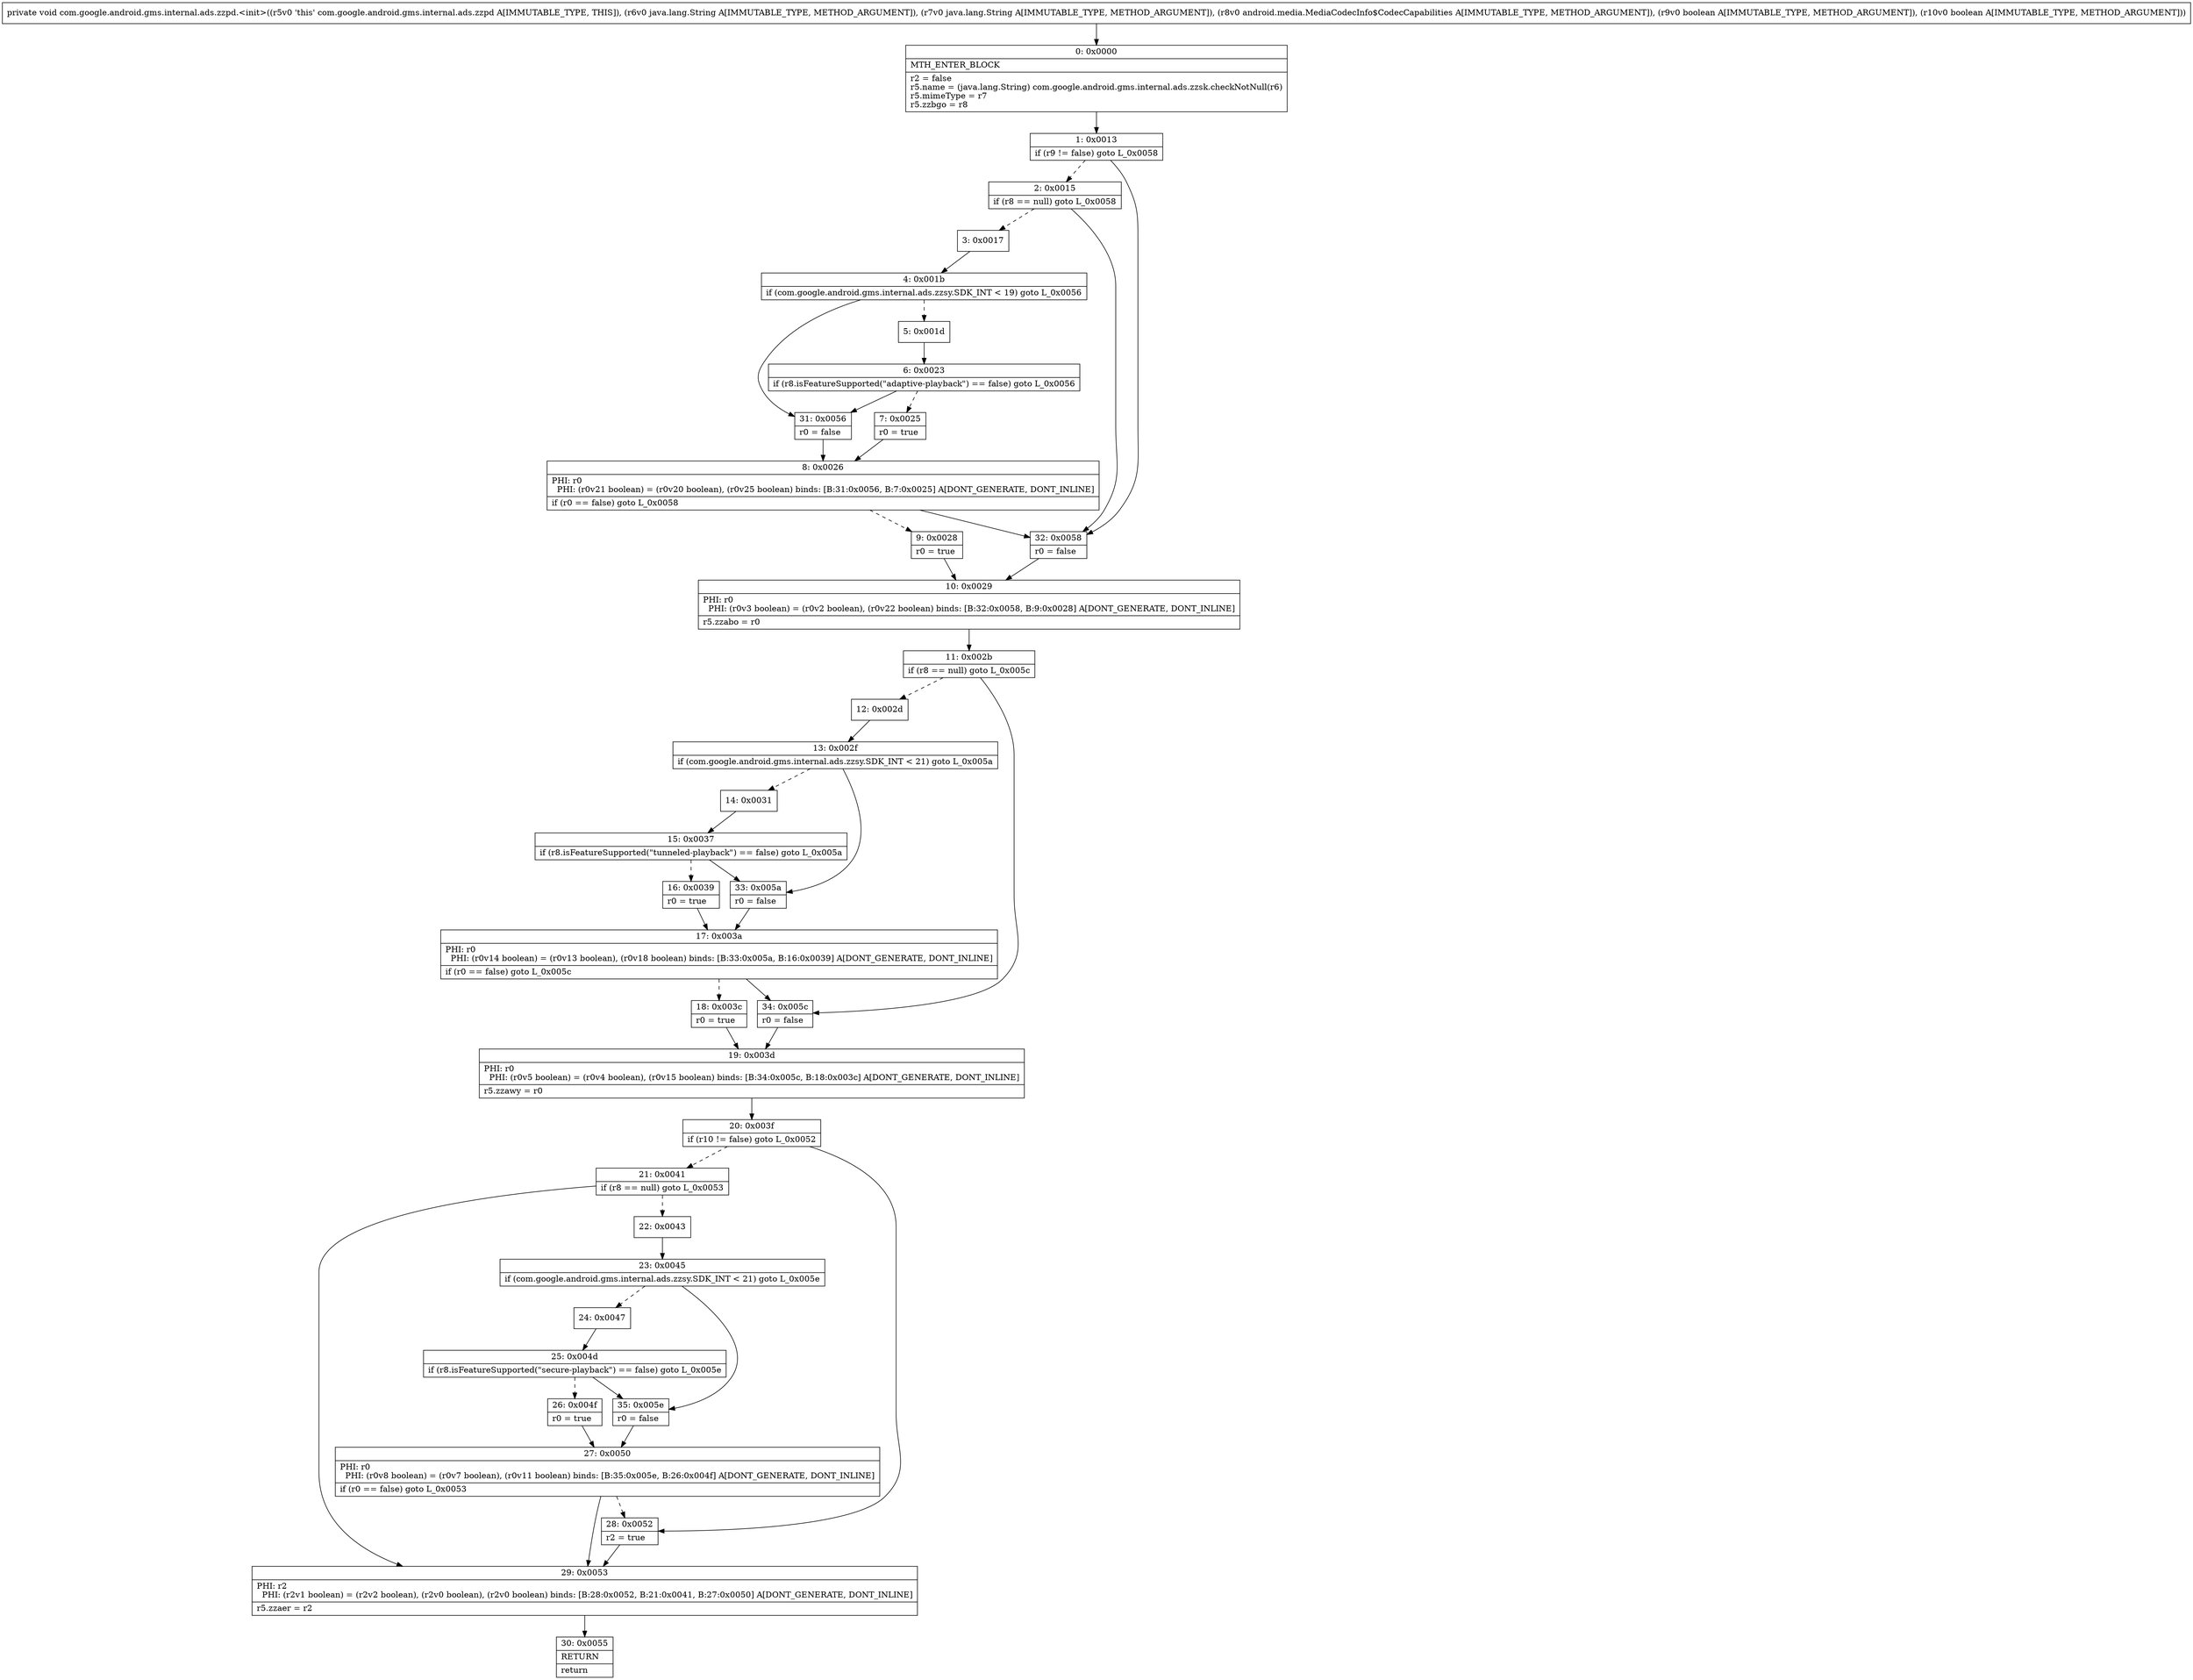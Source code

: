 digraph "CFG forcom.google.android.gms.internal.ads.zzpd.\<init\>(Ljava\/lang\/String;Ljava\/lang\/String;Landroid\/media\/MediaCodecInfo$CodecCapabilities;ZZ)V" {
Node_0 [shape=record,label="{0\:\ 0x0000|MTH_ENTER_BLOCK\l|r2 = false\lr5.name = (java.lang.String) com.google.android.gms.internal.ads.zzsk.checkNotNull(r6)\lr5.mimeType = r7\lr5.zzbgo = r8\l}"];
Node_1 [shape=record,label="{1\:\ 0x0013|if (r9 != false) goto L_0x0058\l}"];
Node_2 [shape=record,label="{2\:\ 0x0015|if (r8 == null) goto L_0x0058\l}"];
Node_3 [shape=record,label="{3\:\ 0x0017}"];
Node_4 [shape=record,label="{4\:\ 0x001b|if (com.google.android.gms.internal.ads.zzsy.SDK_INT \< 19) goto L_0x0056\l}"];
Node_5 [shape=record,label="{5\:\ 0x001d}"];
Node_6 [shape=record,label="{6\:\ 0x0023|if (r8.isFeatureSupported(\"adaptive\-playback\") == false) goto L_0x0056\l}"];
Node_7 [shape=record,label="{7\:\ 0x0025|r0 = true\l}"];
Node_8 [shape=record,label="{8\:\ 0x0026|PHI: r0 \l  PHI: (r0v21 boolean) = (r0v20 boolean), (r0v25 boolean) binds: [B:31:0x0056, B:7:0x0025] A[DONT_GENERATE, DONT_INLINE]\l|if (r0 == false) goto L_0x0058\l}"];
Node_9 [shape=record,label="{9\:\ 0x0028|r0 = true\l}"];
Node_10 [shape=record,label="{10\:\ 0x0029|PHI: r0 \l  PHI: (r0v3 boolean) = (r0v2 boolean), (r0v22 boolean) binds: [B:32:0x0058, B:9:0x0028] A[DONT_GENERATE, DONT_INLINE]\l|r5.zzabo = r0\l}"];
Node_11 [shape=record,label="{11\:\ 0x002b|if (r8 == null) goto L_0x005c\l}"];
Node_12 [shape=record,label="{12\:\ 0x002d}"];
Node_13 [shape=record,label="{13\:\ 0x002f|if (com.google.android.gms.internal.ads.zzsy.SDK_INT \< 21) goto L_0x005a\l}"];
Node_14 [shape=record,label="{14\:\ 0x0031}"];
Node_15 [shape=record,label="{15\:\ 0x0037|if (r8.isFeatureSupported(\"tunneled\-playback\") == false) goto L_0x005a\l}"];
Node_16 [shape=record,label="{16\:\ 0x0039|r0 = true\l}"];
Node_17 [shape=record,label="{17\:\ 0x003a|PHI: r0 \l  PHI: (r0v14 boolean) = (r0v13 boolean), (r0v18 boolean) binds: [B:33:0x005a, B:16:0x0039] A[DONT_GENERATE, DONT_INLINE]\l|if (r0 == false) goto L_0x005c\l}"];
Node_18 [shape=record,label="{18\:\ 0x003c|r0 = true\l}"];
Node_19 [shape=record,label="{19\:\ 0x003d|PHI: r0 \l  PHI: (r0v5 boolean) = (r0v4 boolean), (r0v15 boolean) binds: [B:34:0x005c, B:18:0x003c] A[DONT_GENERATE, DONT_INLINE]\l|r5.zzawy = r0\l}"];
Node_20 [shape=record,label="{20\:\ 0x003f|if (r10 != false) goto L_0x0052\l}"];
Node_21 [shape=record,label="{21\:\ 0x0041|if (r8 == null) goto L_0x0053\l}"];
Node_22 [shape=record,label="{22\:\ 0x0043}"];
Node_23 [shape=record,label="{23\:\ 0x0045|if (com.google.android.gms.internal.ads.zzsy.SDK_INT \< 21) goto L_0x005e\l}"];
Node_24 [shape=record,label="{24\:\ 0x0047}"];
Node_25 [shape=record,label="{25\:\ 0x004d|if (r8.isFeatureSupported(\"secure\-playback\") == false) goto L_0x005e\l}"];
Node_26 [shape=record,label="{26\:\ 0x004f|r0 = true\l}"];
Node_27 [shape=record,label="{27\:\ 0x0050|PHI: r0 \l  PHI: (r0v8 boolean) = (r0v7 boolean), (r0v11 boolean) binds: [B:35:0x005e, B:26:0x004f] A[DONT_GENERATE, DONT_INLINE]\l|if (r0 == false) goto L_0x0053\l}"];
Node_28 [shape=record,label="{28\:\ 0x0052|r2 = true\l}"];
Node_29 [shape=record,label="{29\:\ 0x0053|PHI: r2 \l  PHI: (r2v1 boolean) = (r2v2 boolean), (r2v0 boolean), (r2v0 boolean) binds: [B:28:0x0052, B:21:0x0041, B:27:0x0050] A[DONT_GENERATE, DONT_INLINE]\l|r5.zzaer = r2\l}"];
Node_30 [shape=record,label="{30\:\ 0x0055|RETURN\l|return\l}"];
Node_31 [shape=record,label="{31\:\ 0x0056|r0 = false\l}"];
Node_32 [shape=record,label="{32\:\ 0x0058|r0 = false\l}"];
Node_33 [shape=record,label="{33\:\ 0x005a|r0 = false\l}"];
Node_34 [shape=record,label="{34\:\ 0x005c|r0 = false\l}"];
Node_35 [shape=record,label="{35\:\ 0x005e|r0 = false\l}"];
MethodNode[shape=record,label="{private void com.google.android.gms.internal.ads.zzpd.\<init\>((r5v0 'this' com.google.android.gms.internal.ads.zzpd A[IMMUTABLE_TYPE, THIS]), (r6v0 java.lang.String A[IMMUTABLE_TYPE, METHOD_ARGUMENT]), (r7v0 java.lang.String A[IMMUTABLE_TYPE, METHOD_ARGUMENT]), (r8v0 android.media.MediaCodecInfo$CodecCapabilities A[IMMUTABLE_TYPE, METHOD_ARGUMENT]), (r9v0 boolean A[IMMUTABLE_TYPE, METHOD_ARGUMENT]), (r10v0 boolean A[IMMUTABLE_TYPE, METHOD_ARGUMENT])) }"];
MethodNode -> Node_0;
Node_0 -> Node_1;
Node_1 -> Node_2[style=dashed];
Node_1 -> Node_32;
Node_2 -> Node_3[style=dashed];
Node_2 -> Node_32;
Node_3 -> Node_4;
Node_4 -> Node_5[style=dashed];
Node_4 -> Node_31;
Node_5 -> Node_6;
Node_6 -> Node_7[style=dashed];
Node_6 -> Node_31;
Node_7 -> Node_8;
Node_8 -> Node_9[style=dashed];
Node_8 -> Node_32;
Node_9 -> Node_10;
Node_10 -> Node_11;
Node_11 -> Node_12[style=dashed];
Node_11 -> Node_34;
Node_12 -> Node_13;
Node_13 -> Node_14[style=dashed];
Node_13 -> Node_33;
Node_14 -> Node_15;
Node_15 -> Node_16[style=dashed];
Node_15 -> Node_33;
Node_16 -> Node_17;
Node_17 -> Node_18[style=dashed];
Node_17 -> Node_34;
Node_18 -> Node_19;
Node_19 -> Node_20;
Node_20 -> Node_21[style=dashed];
Node_20 -> Node_28;
Node_21 -> Node_22[style=dashed];
Node_21 -> Node_29;
Node_22 -> Node_23;
Node_23 -> Node_24[style=dashed];
Node_23 -> Node_35;
Node_24 -> Node_25;
Node_25 -> Node_26[style=dashed];
Node_25 -> Node_35;
Node_26 -> Node_27;
Node_27 -> Node_28[style=dashed];
Node_27 -> Node_29;
Node_28 -> Node_29;
Node_29 -> Node_30;
Node_31 -> Node_8;
Node_32 -> Node_10;
Node_33 -> Node_17;
Node_34 -> Node_19;
Node_35 -> Node_27;
}

